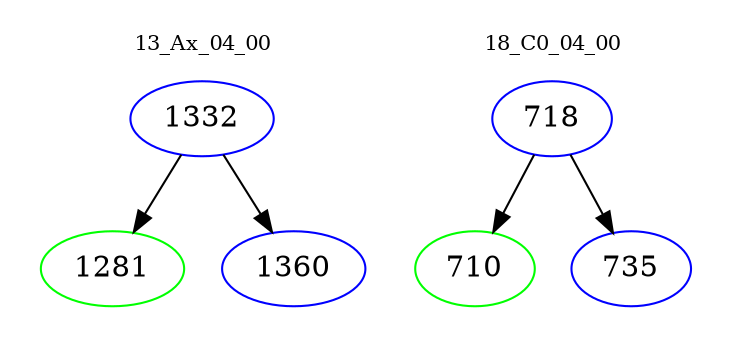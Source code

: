 digraph{
subgraph cluster_0 {
color = white
label = "13_Ax_04_00";
fontsize=10;
T0_1332 [label="1332", color="blue"]
T0_1332 -> T0_1281 [color="black"]
T0_1281 [label="1281", color="green"]
T0_1332 -> T0_1360 [color="black"]
T0_1360 [label="1360", color="blue"]
}
subgraph cluster_1 {
color = white
label = "18_C0_04_00";
fontsize=10;
T1_718 [label="718", color="blue"]
T1_718 -> T1_710 [color="black"]
T1_710 [label="710", color="green"]
T1_718 -> T1_735 [color="black"]
T1_735 [label="735", color="blue"]
}
}
